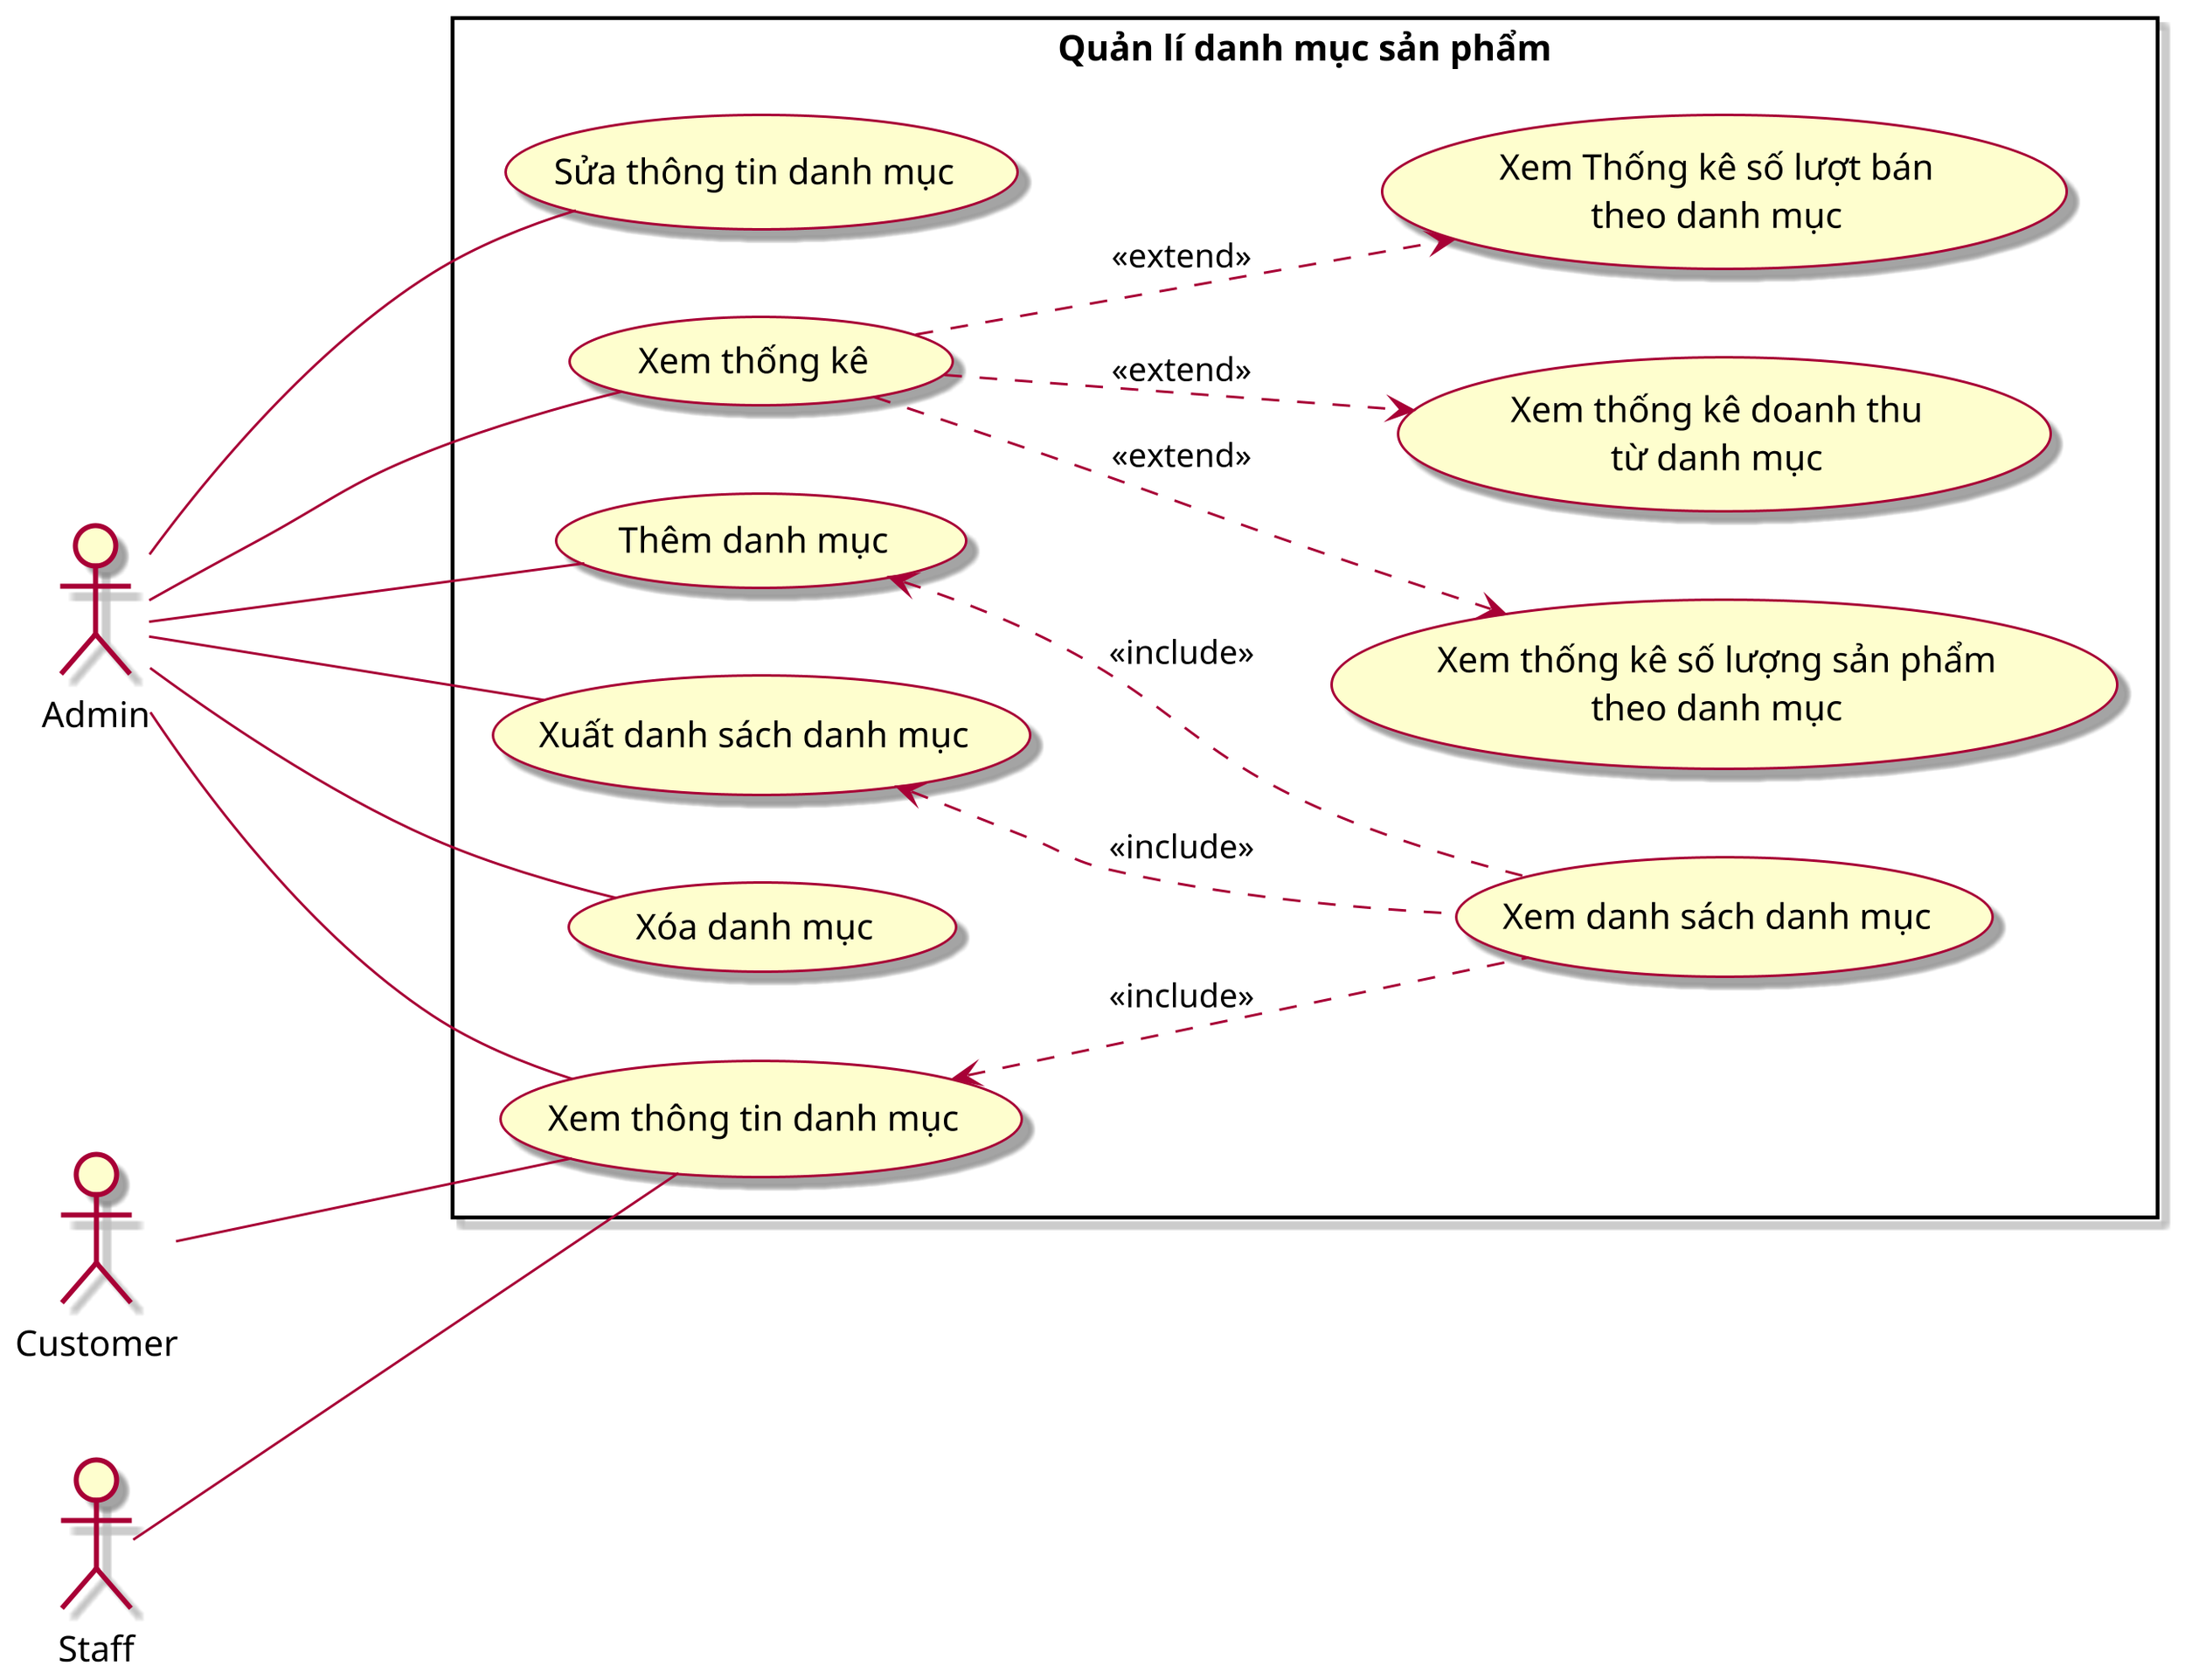 @startuml ManageCategory

left to right direction
scale 3
skin rose

actor Admin as admin
actor Customer as customer
actor Staff as staff

rectangle "Quản lí danh mục sản phẩm" {
    usecase (Thêm danh mục) as tdm
    usecase (Xem danh sách danh mục) as xdsdm
    usecase (Xem thông tin danh mục) as xttdm
    usecase (Xuất danh sách danh mục) as xudsdm
    usecase (Xóa danh mục) as xodm
    usecase (Sửa thông tin danh mục) as sttdm
    usecase (Xem thống kê) as xtk
    usecase (Xem thống kê số lượng sản phẩm\ntheo danh mục) as tkslsptdm
    usecase (Xem thống kê doanh thu\ntừ danh mục) as tkdttdm
    usecase (Xem Thống kê số lượt bán\ntheo danh mục) as tkslbtdm
}

admin --- tdm   
admin --- xttdm
admin --- xudsdm
admin --- xodm
admin --- sttdm
admin --- xtk

customer --- xttdm

staff --- xttdm

xtk ..> tkslsptdm : <<extend>>
xtk ..> tkdttdm : <<extend>>
xtk ..> tkslbtdm : <<extend>>

tdm <.. xdsdm : <<include>>
xttdm <.. xdsdm : <<include>>
xudsdm <.. xdsdm : <<include>>

@enduml